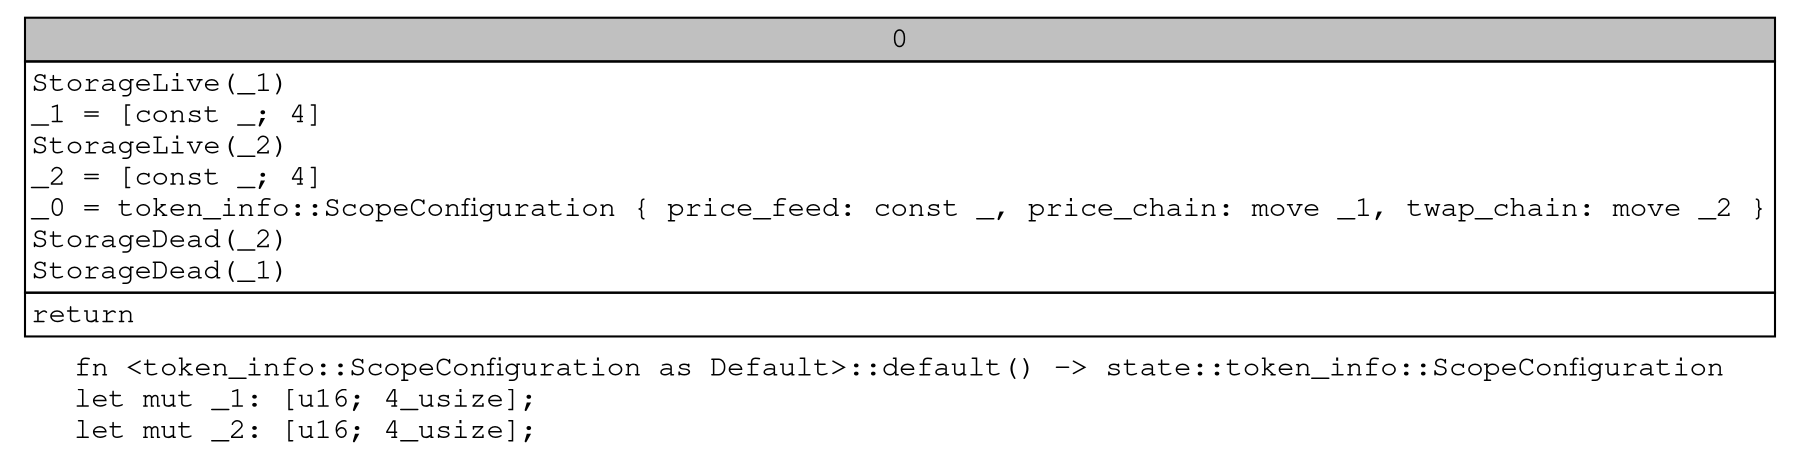 digraph Mir_0_1993 {
    graph [fontname="Courier, monospace"];
    node [fontname="Courier, monospace"];
    edge [fontname="Courier, monospace"];
    label=<fn &lt;token_info::ScopeConfiguration as Default&gt;::default() -&gt; state::token_info::ScopeConfiguration<br align="left"/>let mut _1: [u16; 4_usize];<br align="left"/>let mut _2: [u16; 4_usize];<br align="left"/>>;
    bb0__0_1993 [shape="none", label=<<table border="0" cellborder="1" cellspacing="0"><tr><td bgcolor="gray" align="center" colspan="1">0</td></tr><tr><td align="left" balign="left">StorageLive(_1)<br/>_1 = [const _; 4]<br/>StorageLive(_2)<br/>_2 = [const _; 4]<br/>_0 = token_info::ScopeConfiguration { price_feed: const _, price_chain: move _1, twap_chain: move _2 }<br/>StorageDead(_2)<br/>StorageDead(_1)<br/></td></tr><tr><td align="left">return</td></tr></table>>];
}
